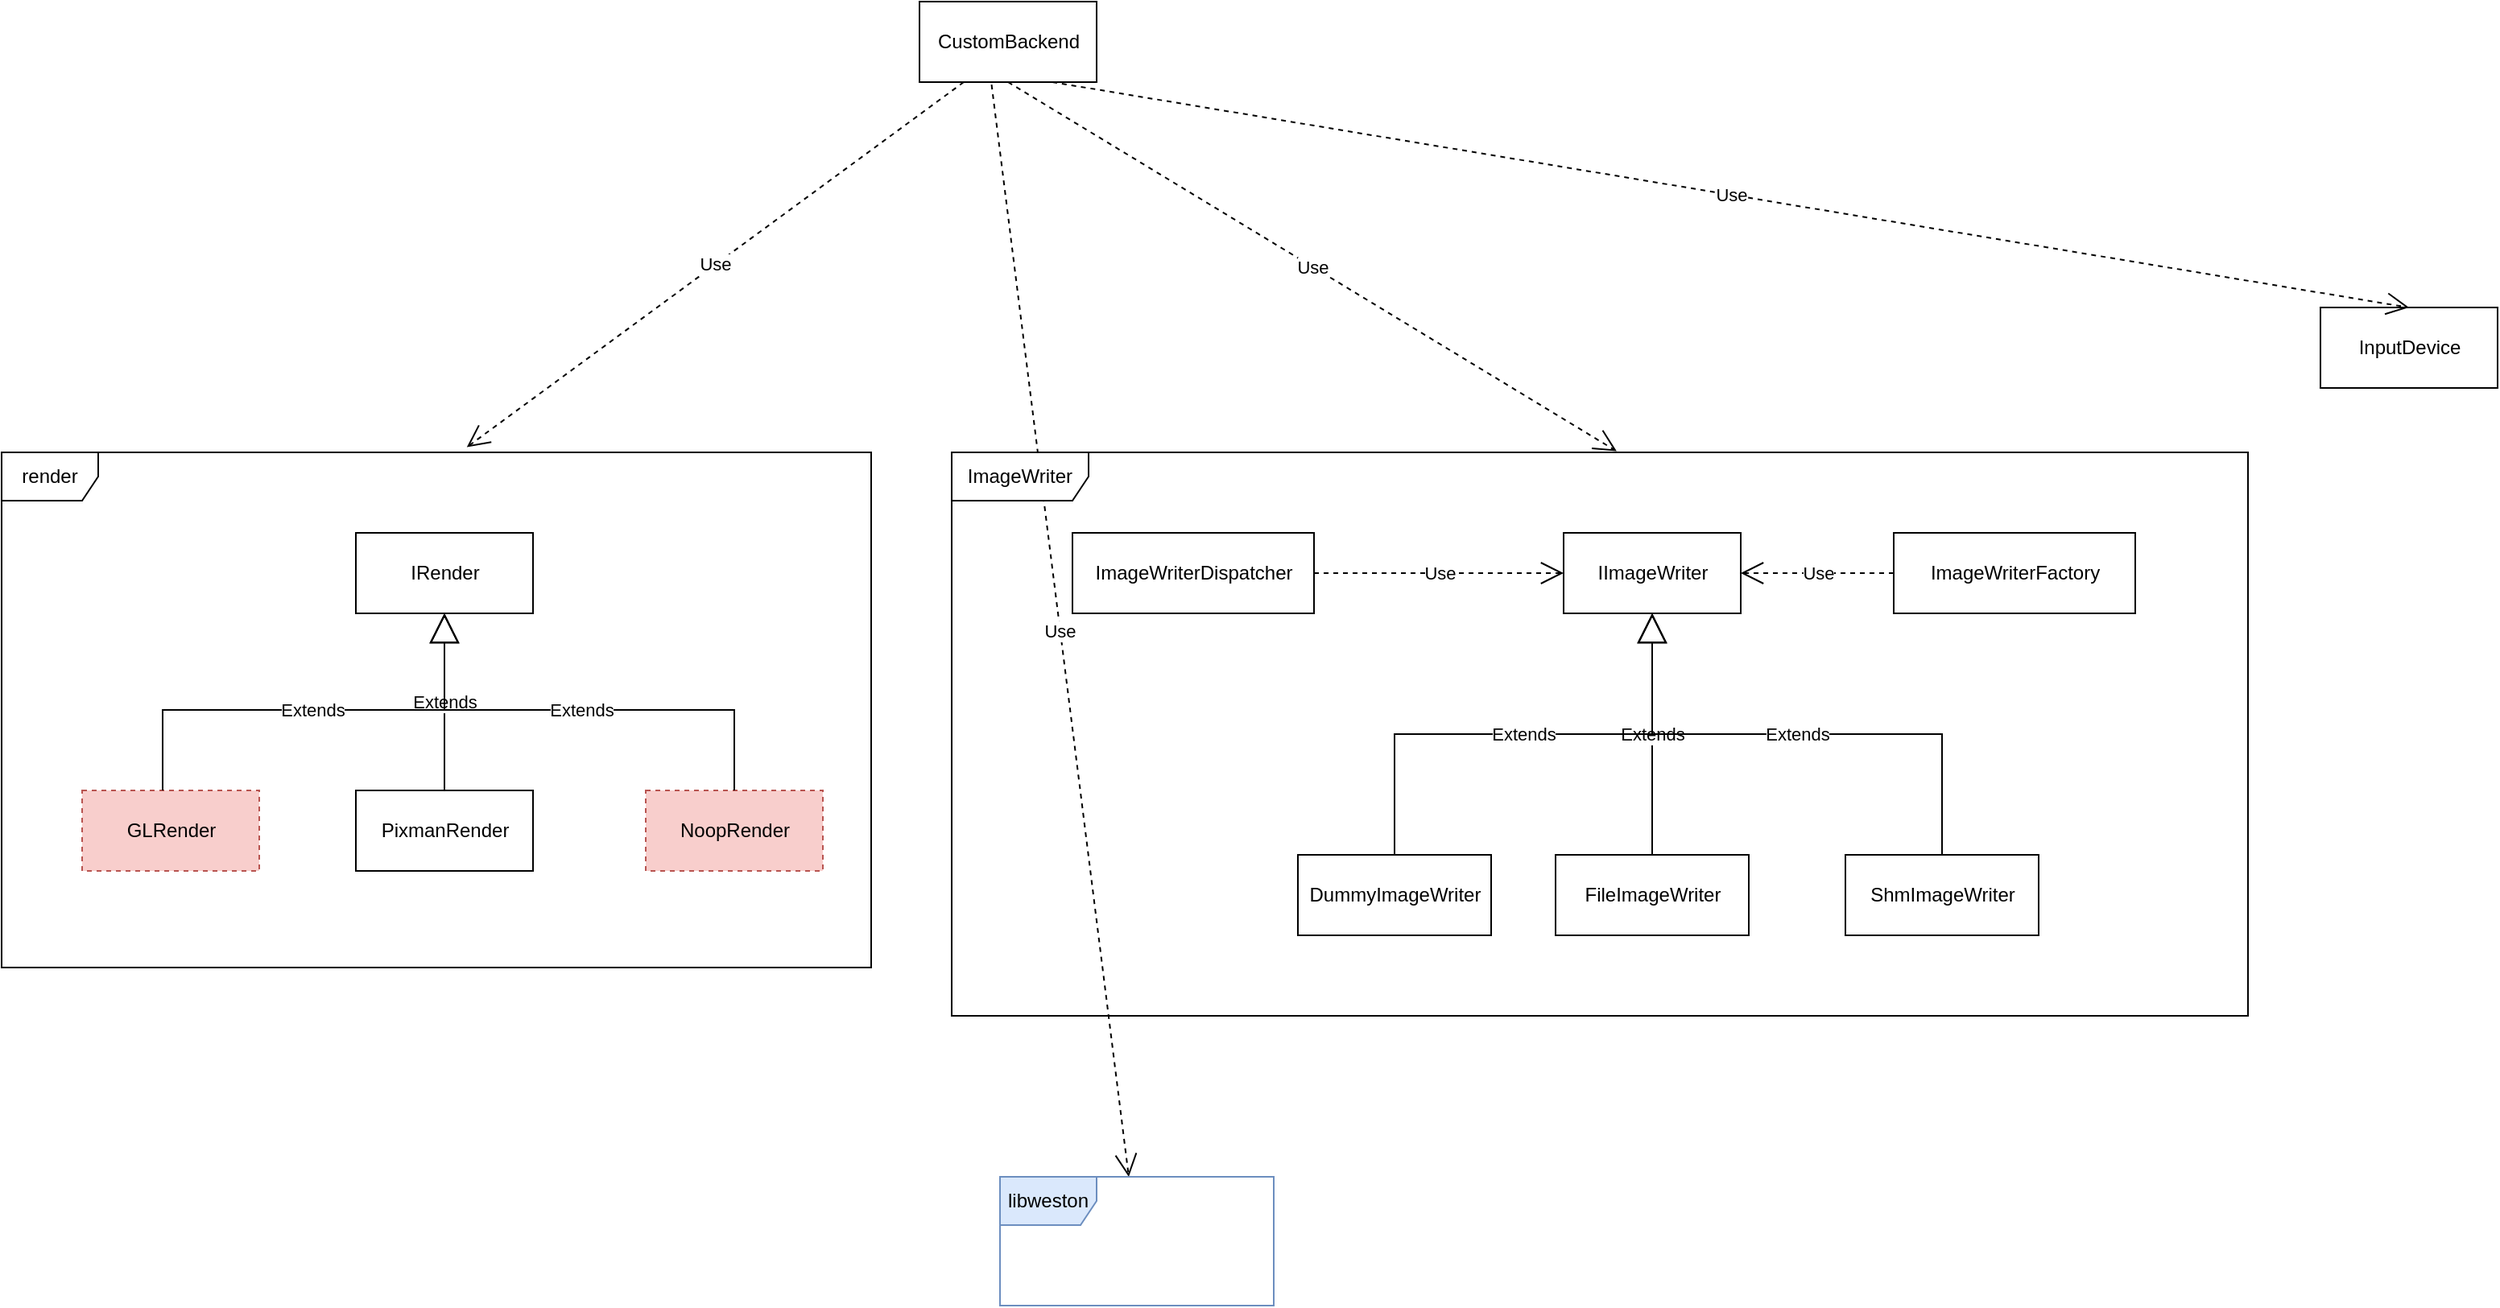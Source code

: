 <mxfile>
    <diagram id="OZqZ1HxMH0f0K_4oNQPB" name="第 1 页">
        <mxGraphModel dx="2027" dy="2156" grid="1" gridSize="10" guides="1" tooltips="1" connect="1" arrows="1" fold="1" page="1" pageScale="1" pageWidth="827" pageHeight="1169" math="0" shadow="0">
            <root>
                <mxCell id="0"/>
                <mxCell id="1" parent="0"/>
                <mxCell id="2" value="Use" style="endArrow=open;endSize=12;dashed=1;html=1;rounded=0;exitX=0.407;exitY=1.031;exitDx=0;exitDy=0;exitPerimeter=0;" edge="1" parent="1" source="17" target="21">
                    <mxGeometry width="160" relative="1" as="geometry">
                        <mxPoint x="162.5" y="-200" as="sourcePoint"/>
                        <mxPoint x="1005" y="-60" as="targetPoint"/>
                    </mxGeometry>
                </mxCell>
                <mxCell id="3" value="" style="group" vertex="1" connectable="0" parent="1">
                    <mxGeometry x="90" y="20" width="805" height="350" as="geometry"/>
                </mxCell>
                <mxCell id="4" value="IImageWriter" style="html=1;" vertex="1" parent="3">
                    <mxGeometry x="380" y="50" width="110" height="50" as="geometry"/>
                </mxCell>
                <mxCell id="5" value="DummyImageWriter" style="html=1;" vertex="1" parent="3">
                    <mxGeometry x="215" y="250" width="120" height="50" as="geometry"/>
                </mxCell>
                <mxCell id="6" value="FileImageWriter" style="html=1;" vertex="1" parent="3">
                    <mxGeometry x="375" y="250" width="120" height="50" as="geometry"/>
                </mxCell>
                <mxCell id="7" value="ShmImageWriter" style="html=1;" vertex="1" parent="3">
                    <mxGeometry x="555" y="250" width="120" height="50" as="geometry"/>
                </mxCell>
                <mxCell id="8" value="Extends" style="endArrow=block;endSize=16;endFill=0;html=1;rounded=0;entryX=0.5;entryY=1;entryDx=0;entryDy=0;" edge="1" parent="3" source="6" target="4">
                    <mxGeometry width="160" relative="1" as="geometry">
                        <mxPoint x="165" y="440" as="sourcePoint"/>
                        <mxPoint x="325" y="440" as="targetPoint"/>
                    </mxGeometry>
                </mxCell>
                <mxCell id="9" value="Extends" style="endArrow=block;endSize=16;endFill=0;html=1;rounded=0;entryX=0.5;entryY=1;entryDx=0;entryDy=0;exitX=0.5;exitY=0;exitDx=0;exitDy=0;edgeStyle=orthogonalEdgeStyle;" edge="1" parent="3" source="5" target="4">
                    <mxGeometry width="160" relative="1" as="geometry">
                        <mxPoint x="445" y="220" as="sourcePoint"/>
                        <mxPoint x="445" y="110" as="targetPoint"/>
                    </mxGeometry>
                </mxCell>
                <mxCell id="10" value="Extends" style="endArrow=block;endSize=16;endFill=0;html=1;rounded=0;entryX=0.5;entryY=1;entryDx=0;entryDy=0;exitX=0.5;exitY=0;exitDx=0;exitDy=0;edgeStyle=orthogonalEdgeStyle;" edge="1" parent="3" source="7" target="4">
                    <mxGeometry width="160" relative="1" as="geometry">
                        <mxPoint x="285" y="220" as="sourcePoint"/>
                        <mxPoint x="445" y="110" as="targetPoint"/>
                    </mxGeometry>
                </mxCell>
                <mxCell id="11" value="ImageWriterDispatcher" style="html=1;" vertex="1" parent="3">
                    <mxGeometry x="75" y="50" width="150" height="50" as="geometry"/>
                </mxCell>
                <mxCell id="12" value="Use" style="endArrow=open;endSize=12;dashed=1;html=1;rounded=0;entryX=0;entryY=0.5;entryDx=0;entryDy=0;exitX=1;exitY=0.5;exitDx=0;exitDy=0;" edge="1" parent="3" source="11" target="4">
                    <mxGeometry width="160" relative="1" as="geometry">
                        <mxPoint x="35" y="410" as="sourcePoint"/>
                        <mxPoint x="195" y="410" as="targetPoint"/>
                    </mxGeometry>
                </mxCell>
                <mxCell id="13" value="ImageWriterFactory" style="html=1;" vertex="1" parent="3">
                    <mxGeometry x="585" y="50" width="150" height="50" as="geometry"/>
                </mxCell>
                <mxCell id="14" value="Use" style="endArrow=open;endSize=12;dashed=1;html=1;rounded=0;entryX=1;entryY=0.5;entryDx=0;entryDy=0;exitX=0;exitY=0.5;exitDx=0;exitDy=0;" edge="1" parent="3" source="13" target="4">
                    <mxGeometry width="160" relative="1" as="geometry">
                        <mxPoint x="235" y="85" as="sourcePoint"/>
                        <mxPoint x="390" y="85" as="targetPoint"/>
                    </mxGeometry>
                </mxCell>
                <mxCell id="15" value="ImageWriter" style="shape=umlFrame;whiteSpace=wrap;html=1;width=85;height=30;" vertex="1" parent="3">
                    <mxGeometry width="805" height="350" as="geometry"/>
                </mxCell>
                <mxCell id="16" value="InputDevice" style="html=1;" vertex="1" parent="1">
                    <mxGeometry x="940" y="-70" width="110" height="50" as="geometry"/>
                </mxCell>
                <mxCell id="17" value="CustomBackend" style="html=1;" vertex="1" parent="1">
                    <mxGeometry x="70" y="-260" width="110" height="50" as="geometry"/>
                </mxCell>
                <mxCell id="18" value="Use" style="endArrow=open;endSize=12;dashed=1;html=1;rounded=0;exitX=0.25;exitY=1;exitDx=0;exitDy=0;entryX=0.535;entryY=-0.01;entryDx=0;entryDy=0;entryPerimeter=0;" edge="1" parent="1" source="17" target="23">
                    <mxGeometry width="160" relative="1" as="geometry">
                        <mxPoint x="50" y="500" as="sourcePoint"/>
                        <mxPoint x="210" y="500" as="targetPoint"/>
                    </mxGeometry>
                </mxCell>
                <mxCell id="19" value="Use" style="endArrow=open;endSize=12;dashed=1;html=1;rounded=0;exitX=0.5;exitY=1;exitDx=0;exitDy=0;entryX=0.513;entryY=-0.002;entryDx=0;entryDy=0;entryPerimeter=0;" edge="1" parent="1" source="17" target="15">
                    <mxGeometry width="160" relative="1" as="geometry">
                        <mxPoint x="107.5" y="-200" as="sourcePoint"/>
                        <mxPoint x="-201.1" y="26.8" as="targetPoint"/>
                    </mxGeometry>
                </mxCell>
                <mxCell id="20" value="Use" style="endArrow=open;endSize=12;dashed=1;html=1;rounded=0;exitX=0.75;exitY=1;exitDx=0;exitDy=0;entryX=0.5;entryY=0;entryDx=0;entryDy=0;" edge="1" parent="1" source="17" target="16">
                    <mxGeometry width="160" relative="1" as="geometry">
                        <mxPoint x="135" y="-200" as="sourcePoint"/>
                        <mxPoint x="512.965" y="29.3" as="targetPoint"/>
                    </mxGeometry>
                </mxCell>
                <mxCell id="21" value="libweston" style="shape=umlFrame;whiteSpace=wrap;html=1;fillColor=#dae8fc;strokeColor=#6c8ebf;" vertex="1" parent="1">
                    <mxGeometry x="120" y="470" width="170" height="80" as="geometry"/>
                </mxCell>
                <mxCell id="22" value="" style="group" vertex="1" connectable="0" parent="1">
                    <mxGeometry x="-500" y="20" width="540" height="320" as="geometry"/>
                </mxCell>
                <mxCell id="23" value="render" style="shape=umlFrame;whiteSpace=wrap;html=1;" vertex="1" parent="22">
                    <mxGeometry width="540" height="320" as="geometry"/>
                </mxCell>
                <mxCell id="24" value="" style="group" vertex="1" connectable="0" parent="22">
                    <mxGeometry width="540" height="320" as="geometry"/>
                </mxCell>
                <mxCell id="25" value="IRender" style="html=1;" vertex="1" parent="24">
                    <mxGeometry x="220" y="50" width="110" height="50" as="geometry"/>
                </mxCell>
                <mxCell id="26" value="PixmanRender" style="html=1;" vertex="1" parent="24">
                    <mxGeometry x="220" y="210" width="110" height="50" as="geometry"/>
                </mxCell>
                <mxCell id="27" value="GLRender" style="html=1;dashed=1;fillColor=#f8cecc;strokeColor=#b85450;" vertex="1" parent="24">
                    <mxGeometry x="50" y="210" width="110" height="50" as="geometry"/>
                </mxCell>
                <mxCell id="28" value="NoopRender" style="html=1;dashed=1;fillColor=#f8cecc;strokeColor=#b85450;" vertex="1" parent="24">
                    <mxGeometry x="400" y="210" width="110" height="50" as="geometry"/>
                </mxCell>
                <mxCell id="29" value="Extends" style="endArrow=block;endSize=16;endFill=0;html=1;rounded=0;entryX=0.5;entryY=1;entryDx=0;entryDy=0;" edge="1" parent="24" source="26" target="25">
                    <mxGeometry width="160" relative="1" as="geometry">
                        <mxPoint x="130" y="390" as="sourcePoint"/>
                        <mxPoint x="290" y="390" as="targetPoint"/>
                    </mxGeometry>
                </mxCell>
                <mxCell id="30" value="Extends" style="endArrow=block;endSize=16;endFill=0;html=1;rounded=0;entryX=0.5;entryY=1;entryDx=0;entryDy=0;edgeStyle=orthogonalEdgeStyle;" edge="1" parent="24" target="25">
                    <mxGeometry width="160" relative="1" as="geometry">
                        <mxPoint x="100" y="210" as="sourcePoint"/>
                        <mxPoint x="100" y="100" as="targetPoint"/>
                        <Array as="points">
                            <mxPoint x="100" y="160"/>
                            <mxPoint x="275" y="160"/>
                        </Array>
                    </mxGeometry>
                </mxCell>
                <mxCell id="31" value="Extends" style="endArrow=block;endSize=16;endFill=0;html=1;rounded=0;entryX=0.5;entryY=1;entryDx=0;entryDy=0;exitX=0.5;exitY=0;exitDx=0;exitDy=0;edgeStyle=orthogonalEdgeStyle;" edge="1" parent="24" source="28" target="25">
                    <mxGeometry width="160" relative="1" as="geometry">
                        <mxPoint x="110" y="220" as="sourcePoint"/>
                        <mxPoint x="285" y="110" as="targetPoint"/>
                        <Array as="points">
                            <mxPoint x="455" y="160"/>
                            <mxPoint x="275" y="160"/>
                        </Array>
                    </mxGeometry>
                </mxCell>
            </root>
        </mxGraphModel>
    </diagram>
</mxfile>